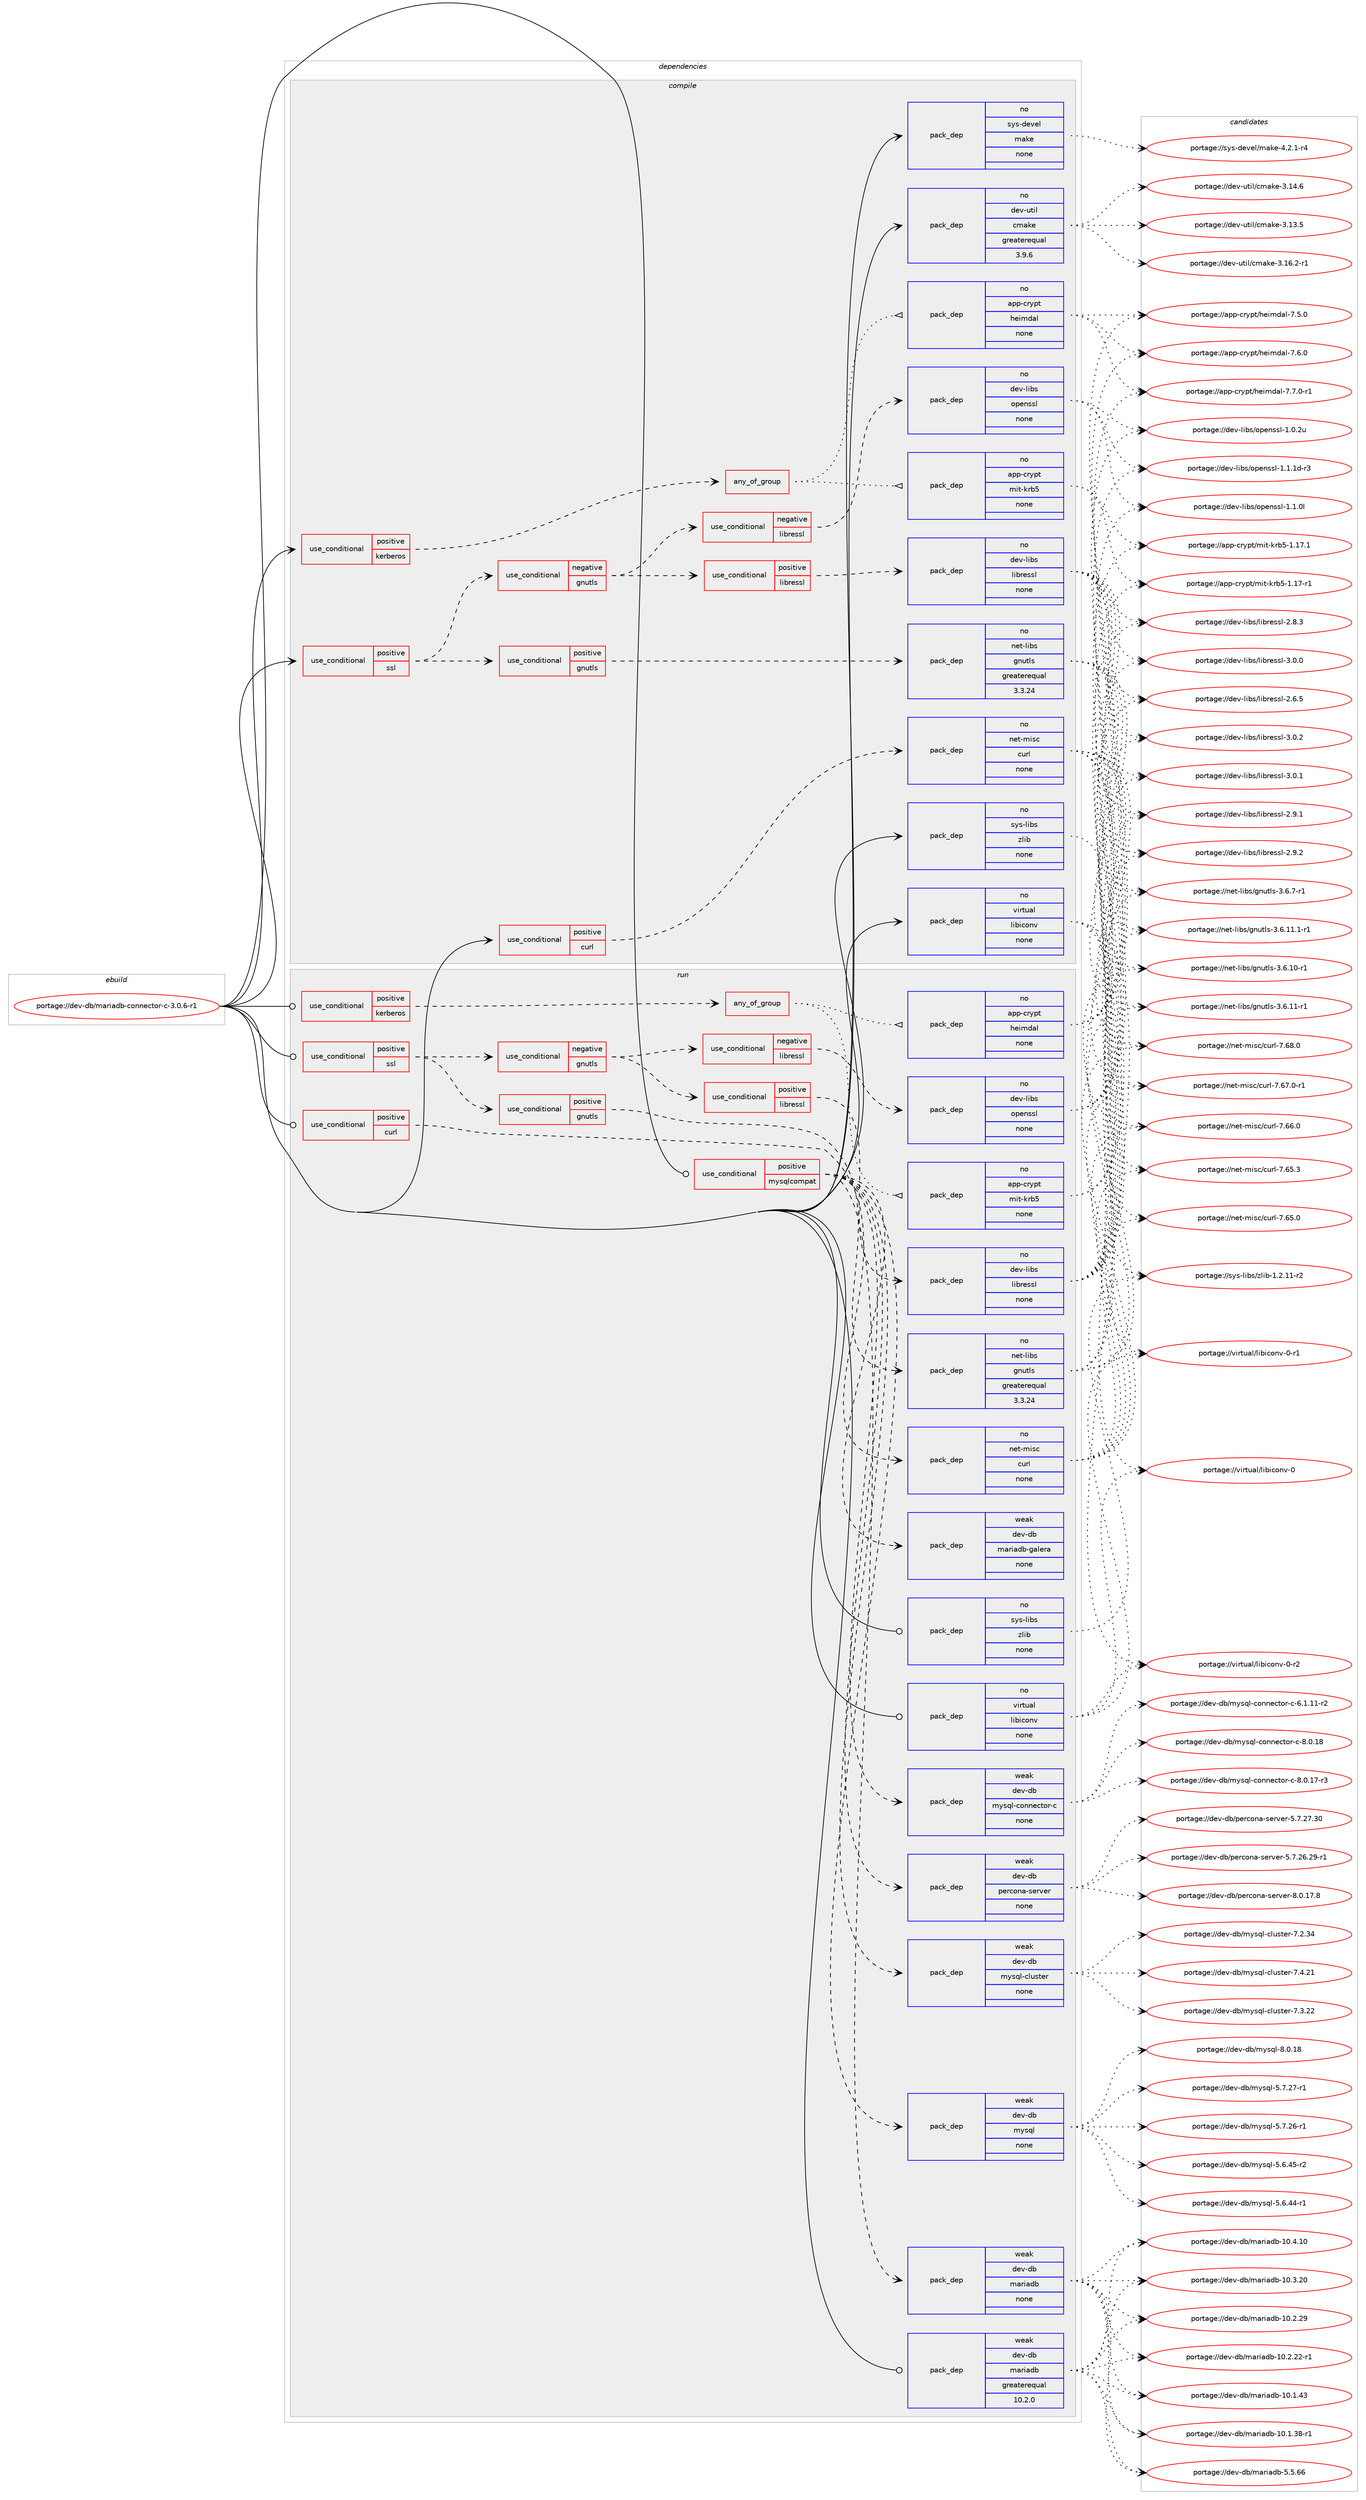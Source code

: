 digraph prolog {

# *************
# Graph options
# *************

newrank=true;
concentrate=true;
compound=true;
graph [rankdir=LR,fontname=Helvetica,fontsize=10,ranksep=1.5];#, ranksep=2.5, nodesep=0.2];
edge  [arrowhead=vee];
node  [fontname=Helvetica,fontsize=10];

# **********
# The ebuild
# **********

subgraph cluster_leftcol {
color=gray;
label=<<i>ebuild</i>>;
id [label="portage://dev-db/mariadb-connector-c-3.0.6-r1", color=red, width=4, href="../dev-db/mariadb-connector-c-3.0.6-r1.svg"];
}

# ****************
# The dependencies
# ****************

subgraph cluster_midcol {
color=gray;
label=<<i>dependencies</i>>;
subgraph cluster_compile {
fillcolor="#eeeeee";
style=filled;
label=<<i>compile</i>>;
subgraph cond138179 {
dependency583307 [label=<<TABLE BORDER="0" CELLBORDER="1" CELLSPACING="0" CELLPADDING="4"><TR><TD ROWSPAN="3" CELLPADDING="10">use_conditional</TD></TR><TR><TD>positive</TD></TR><TR><TD>curl</TD></TR></TABLE>>, shape=none, color=red];
subgraph pack437826 {
dependency583308 [label=<<TABLE BORDER="0" CELLBORDER="1" CELLSPACING="0" CELLPADDING="4" WIDTH="220"><TR><TD ROWSPAN="6" CELLPADDING="30">pack_dep</TD></TR><TR><TD WIDTH="110">no</TD></TR><TR><TD>net-misc</TD></TR><TR><TD>curl</TD></TR><TR><TD>none</TD></TR><TR><TD></TD></TR></TABLE>>, shape=none, color=blue];
}
dependency583307:e -> dependency583308:w [weight=20,style="dashed",arrowhead="vee"];
}
id:e -> dependency583307:w [weight=20,style="solid",arrowhead="vee"];
subgraph cond138180 {
dependency583309 [label=<<TABLE BORDER="0" CELLBORDER="1" CELLSPACING="0" CELLPADDING="4"><TR><TD ROWSPAN="3" CELLPADDING="10">use_conditional</TD></TR><TR><TD>positive</TD></TR><TR><TD>kerberos</TD></TR></TABLE>>, shape=none, color=red];
subgraph any7041 {
dependency583310 [label=<<TABLE BORDER="0" CELLBORDER="1" CELLSPACING="0" CELLPADDING="4"><TR><TD CELLPADDING="10">any_of_group</TD></TR></TABLE>>, shape=none, color=red];subgraph pack437827 {
dependency583311 [label=<<TABLE BORDER="0" CELLBORDER="1" CELLSPACING="0" CELLPADDING="4" WIDTH="220"><TR><TD ROWSPAN="6" CELLPADDING="30">pack_dep</TD></TR><TR><TD WIDTH="110">no</TD></TR><TR><TD>app-crypt</TD></TR><TR><TD>mit-krb5</TD></TR><TR><TD>none</TD></TR><TR><TD></TD></TR></TABLE>>, shape=none, color=blue];
}
dependency583310:e -> dependency583311:w [weight=20,style="dotted",arrowhead="oinv"];
subgraph pack437828 {
dependency583312 [label=<<TABLE BORDER="0" CELLBORDER="1" CELLSPACING="0" CELLPADDING="4" WIDTH="220"><TR><TD ROWSPAN="6" CELLPADDING="30">pack_dep</TD></TR><TR><TD WIDTH="110">no</TD></TR><TR><TD>app-crypt</TD></TR><TR><TD>heimdal</TD></TR><TR><TD>none</TD></TR><TR><TD></TD></TR></TABLE>>, shape=none, color=blue];
}
dependency583310:e -> dependency583312:w [weight=20,style="dotted",arrowhead="oinv"];
}
dependency583309:e -> dependency583310:w [weight=20,style="dashed",arrowhead="vee"];
}
id:e -> dependency583309:w [weight=20,style="solid",arrowhead="vee"];
subgraph cond138181 {
dependency583313 [label=<<TABLE BORDER="0" CELLBORDER="1" CELLSPACING="0" CELLPADDING="4"><TR><TD ROWSPAN="3" CELLPADDING="10">use_conditional</TD></TR><TR><TD>positive</TD></TR><TR><TD>ssl</TD></TR></TABLE>>, shape=none, color=red];
subgraph cond138182 {
dependency583314 [label=<<TABLE BORDER="0" CELLBORDER="1" CELLSPACING="0" CELLPADDING="4"><TR><TD ROWSPAN="3" CELLPADDING="10">use_conditional</TD></TR><TR><TD>positive</TD></TR><TR><TD>gnutls</TD></TR></TABLE>>, shape=none, color=red];
subgraph pack437829 {
dependency583315 [label=<<TABLE BORDER="0" CELLBORDER="1" CELLSPACING="0" CELLPADDING="4" WIDTH="220"><TR><TD ROWSPAN="6" CELLPADDING="30">pack_dep</TD></TR><TR><TD WIDTH="110">no</TD></TR><TR><TD>net-libs</TD></TR><TR><TD>gnutls</TD></TR><TR><TD>greaterequal</TD></TR><TR><TD>3.3.24</TD></TR></TABLE>>, shape=none, color=blue];
}
dependency583314:e -> dependency583315:w [weight=20,style="dashed",arrowhead="vee"];
}
dependency583313:e -> dependency583314:w [weight=20,style="dashed",arrowhead="vee"];
subgraph cond138183 {
dependency583316 [label=<<TABLE BORDER="0" CELLBORDER="1" CELLSPACING="0" CELLPADDING="4"><TR><TD ROWSPAN="3" CELLPADDING="10">use_conditional</TD></TR><TR><TD>negative</TD></TR><TR><TD>gnutls</TD></TR></TABLE>>, shape=none, color=red];
subgraph cond138184 {
dependency583317 [label=<<TABLE BORDER="0" CELLBORDER="1" CELLSPACING="0" CELLPADDING="4"><TR><TD ROWSPAN="3" CELLPADDING="10">use_conditional</TD></TR><TR><TD>positive</TD></TR><TR><TD>libressl</TD></TR></TABLE>>, shape=none, color=red];
subgraph pack437830 {
dependency583318 [label=<<TABLE BORDER="0" CELLBORDER="1" CELLSPACING="0" CELLPADDING="4" WIDTH="220"><TR><TD ROWSPAN="6" CELLPADDING="30">pack_dep</TD></TR><TR><TD WIDTH="110">no</TD></TR><TR><TD>dev-libs</TD></TR><TR><TD>libressl</TD></TR><TR><TD>none</TD></TR><TR><TD></TD></TR></TABLE>>, shape=none, color=blue];
}
dependency583317:e -> dependency583318:w [weight=20,style="dashed",arrowhead="vee"];
}
dependency583316:e -> dependency583317:w [weight=20,style="dashed",arrowhead="vee"];
subgraph cond138185 {
dependency583319 [label=<<TABLE BORDER="0" CELLBORDER="1" CELLSPACING="0" CELLPADDING="4"><TR><TD ROWSPAN="3" CELLPADDING="10">use_conditional</TD></TR><TR><TD>negative</TD></TR><TR><TD>libressl</TD></TR></TABLE>>, shape=none, color=red];
subgraph pack437831 {
dependency583320 [label=<<TABLE BORDER="0" CELLBORDER="1" CELLSPACING="0" CELLPADDING="4" WIDTH="220"><TR><TD ROWSPAN="6" CELLPADDING="30">pack_dep</TD></TR><TR><TD WIDTH="110">no</TD></TR><TR><TD>dev-libs</TD></TR><TR><TD>openssl</TD></TR><TR><TD>none</TD></TR><TR><TD></TD></TR></TABLE>>, shape=none, color=blue];
}
dependency583319:e -> dependency583320:w [weight=20,style="dashed",arrowhead="vee"];
}
dependency583316:e -> dependency583319:w [weight=20,style="dashed",arrowhead="vee"];
}
dependency583313:e -> dependency583316:w [weight=20,style="dashed",arrowhead="vee"];
}
id:e -> dependency583313:w [weight=20,style="solid",arrowhead="vee"];
subgraph pack437832 {
dependency583321 [label=<<TABLE BORDER="0" CELLBORDER="1" CELLSPACING="0" CELLPADDING="4" WIDTH="220"><TR><TD ROWSPAN="6" CELLPADDING="30">pack_dep</TD></TR><TR><TD WIDTH="110">no</TD></TR><TR><TD>dev-util</TD></TR><TR><TD>cmake</TD></TR><TR><TD>greaterequal</TD></TR><TR><TD>3.9.6</TD></TR></TABLE>>, shape=none, color=blue];
}
id:e -> dependency583321:w [weight=20,style="solid",arrowhead="vee"];
subgraph pack437833 {
dependency583322 [label=<<TABLE BORDER="0" CELLBORDER="1" CELLSPACING="0" CELLPADDING="4" WIDTH="220"><TR><TD ROWSPAN="6" CELLPADDING="30">pack_dep</TD></TR><TR><TD WIDTH="110">no</TD></TR><TR><TD>sys-devel</TD></TR><TR><TD>make</TD></TR><TR><TD>none</TD></TR><TR><TD></TD></TR></TABLE>>, shape=none, color=blue];
}
id:e -> dependency583322:w [weight=20,style="solid",arrowhead="vee"];
subgraph pack437834 {
dependency583323 [label=<<TABLE BORDER="0" CELLBORDER="1" CELLSPACING="0" CELLPADDING="4" WIDTH="220"><TR><TD ROWSPAN="6" CELLPADDING="30">pack_dep</TD></TR><TR><TD WIDTH="110">no</TD></TR><TR><TD>sys-libs</TD></TR><TR><TD>zlib</TD></TR><TR><TD>none</TD></TR><TR><TD></TD></TR></TABLE>>, shape=none, color=blue];
}
id:e -> dependency583323:w [weight=20,style="solid",arrowhead="vee"];
subgraph pack437835 {
dependency583324 [label=<<TABLE BORDER="0" CELLBORDER="1" CELLSPACING="0" CELLPADDING="4" WIDTH="220"><TR><TD ROWSPAN="6" CELLPADDING="30">pack_dep</TD></TR><TR><TD WIDTH="110">no</TD></TR><TR><TD>virtual</TD></TR><TR><TD>libiconv</TD></TR><TR><TD>none</TD></TR><TR><TD></TD></TR></TABLE>>, shape=none, color=blue];
}
id:e -> dependency583324:w [weight=20,style="solid",arrowhead="vee"];
}
subgraph cluster_compileandrun {
fillcolor="#eeeeee";
style=filled;
label=<<i>compile and run</i>>;
}
subgraph cluster_run {
fillcolor="#eeeeee";
style=filled;
label=<<i>run</i>>;
subgraph cond138186 {
dependency583325 [label=<<TABLE BORDER="0" CELLBORDER="1" CELLSPACING="0" CELLPADDING="4"><TR><TD ROWSPAN="3" CELLPADDING="10">use_conditional</TD></TR><TR><TD>positive</TD></TR><TR><TD>curl</TD></TR></TABLE>>, shape=none, color=red];
subgraph pack437836 {
dependency583326 [label=<<TABLE BORDER="0" CELLBORDER="1" CELLSPACING="0" CELLPADDING="4" WIDTH="220"><TR><TD ROWSPAN="6" CELLPADDING="30">pack_dep</TD></TR><TR><TD WIDTH="110">no</TD></TR><TR><TD>net-misc</TD></TR><TR><TD>curl</TD></TR><TR><TD>none</TD></TR><TR><TD></TD></TR></TABLE>>, shape=none, color=blue];
}
dependency583325:e -> dependency583326:w [weight=20,style="dashed",arrowhead="vee"];
}
id:e -> dependency583325:w [weight=20,style="solid",arrowhead="odot"];
subgraph cond138187 {
dependency583327 [label=<<TABLE BORDER="0" CELLBORDER="1" CELLSPACING="0" CELLPADDING="4"><TR><TD ROWSPAN="3" CELLPADDING="10">use_conditional</TD></TR><TR><TD>positive</TD></TR><TR><TD>kerberos</TD></TR></TABLE>>, shape=none, color=red];
subgraph any7042 {
dependency583328 [label=<<TABLE BORDER="0" CELLBORDER="1" CELLSPACING="0" CELLPADDING="4"><TR><TD CELLPADDING="10">any_of_group</TD></TR></TABLE>>, shape=none, color=red];subgraph pack437837 {
dependency583329 [label=<<TABLE BORDER="0" CELLBORDER="1" CELLSPACING="0" CELLPADDING="4" WIDTH="220"><TR><TD ROWSPAN="6" CELLPADDING="30">pack_dep</TD></TR><TR><TD WIDTH="110">no</TD></TR><TR><TD>app-crypt</TD></TR><TR><TD>mit-krb5</TD></TR><TR><TD>none</TD></TR><TR><TD></TD></TR></TABLE>>, shape=none, color=blue];
}
dependency583328:e -> dependency583329:w [weight=20,style="dotted",arrowhead="oinv"];
subgraph pack437838 {
dependency583330 [label=<<TABLE BORDER="0" CELLBORDER="1" CELLSPACING="0" CELLPADDING="4" WIDTH="220"><TR><TD ROWSPAN="6" CELLPADDING="30">pack_dep</TD></TR><TR><TD WIDTH="110">no</TD></TR><TR><TD>app-crypt</TD></TR><TR><TD>heimdal</TD></TR><TR><TD>none</TD></TR><TR><TD></TD></TR></TABLE>>, shape=none, color=blue];
}
dependency583328:e -> dependency583330:w [weight=20,style="dotted",arrowhead="oinv"];
}
dependency583327:e -> dependency583328:w [weight=20,style="dashed",arrowhead="vee"];
}
id:e -> dependency583327:w [weight=20,style="solid",arrowhead="odot"];
subgraph cond138188 {
dependency583331 [label=<<TABLE BORDER="0" CELLBORDER="1" CELLSPACING="0" CELLPADDING="4"><TR><TD ROWSPAN="3" CELLPADDING="10">use_conditional</TD></TR><TR><TD>positive</TD></TR><TR><TD>mysqlcompat</TD></TR></TABLE>>, shape=none, color=red];
subgraph pack437839 {
dependency583332 [label=<<TABLE BORDER="0" CELLBORDER="1" CELLSPACING="0" CELLPADDING="4" WIDTH="220"><TR><TD ROWSPAN="6" CELLPADDING="30">pack_dep</TD></TR><TR><TD WIDTH="110">weak</TD></TR><TR><TD>dev-db</TD></TR><TR><TD>mysql</TD></TR><TR><TD>none</TD></TR><TR><TD></TD></TR></TABLE>>, shape=none, color=blue];
}
dependency583331:e -> dependency583332:w [weight=20,style="dashed",arrowhead="vee"];
subgraph pack437840 {
dependency583333 [label=<<TABLE BORDER="0" CELLBORDER="1" CELLSPACING="0" CELLPADDING="4" WIDTH="220"><TR><TD ROWSPAN="6" CELLPADDING="30">pack_dep</TD></TR><TR><TD WIDTH="110">weak</TD></TR><TR><TD>dev-db</TD></TR><TR><TD>mysql-cluster</TD></TR><TR><TD>none</TD></TR><TR><TD></TD></TR></TABLE>>, shape=none, color=blue];
}
dependency583331:e -> dependency583333:w [weight=20,style="dashed",arrowhead="vee"];
subgraph pack437841 {
dependency583334 [label=<<TABLE BORDER="0" CELLBORDER="1" CELLSPACING="0" CELLPADDING="4" WIDTH="220"><TR><TD ROWSPAN="6" CELLPADDING="30">pack_dep</TD></TR><TR><TD WIDTH="110">weak</TD></TR><TR><TD>dev-db</TD></TR><TR><TD>mariadb</TD></TR><TR><TD>none</TD></TR><TR><TD></TD></TR></TABLE>>, shape=none, color=blue];
}
dependency583331:e -> dependency583334:w [weight=20,style="dashed",arrowhead="vee"];
subgraph pack437842 {
dependency583335 [label=<<TABLE BORDER="0" CELLBORDER="1" CELLSPACING="0" CELLPADDING="4" WIDTH="220"><TR><TD ROWSPAN="6" CELLPADDING="30">pack_dep</TD></TR><TR><TD WIDTH="110">weak</TD></TR><TR><TD>dev-db</TD></TR><TR><TD>mariadb-galera</TD></TR><TR><TD>none</TD></TR><TR><TD></TD></TR></TABLE>>, shape=none, color=blue];
}
dependency583331:e -> dependency583335:w [weight=20,style="dashed",arrowhead="vee"];
subgraph pack437843 {
dependency583336 [label=<<TABLE BORDER="0" CELLBORDER="1" CELLSPACING="0" CELLPADDING="4" WIDTH="220"><TR><TD ROWSPAN="6" CELLPADDING="30">pack_dep</TD></TR><TR><TD WIDTH="110">weak</TD></TR><TR><TD>dev-db</TD></TR><TR><TD>percona-server</TD></TR><TR><TD>none</TD></TR><TR><TD></TD></TR></TABLE>>, shape=none, color=blue];
}
dependency583331:e -> dependency583336:w [weight=20,style="dashed",arrowhead="vee"];
subgraph pack437844 {
dependency583337 [label=<<TABLE BORDER="0" CELLBORDER="1" CELLSPACING="0" CELLPADDING="4" WIDTH="220"><TR><TD ROWSPAN="6" CELLPADDING="30">pack_dep</TD></TR><TR><TD WIDTH="110">weak</TD></TR><TR><TD>dev-db</TD></TR><TR><TD>mysql-connector-c</TD></TR><TR><TD>none</TD></TR><TR><TD></TD></TR></TABLE>>, shape=none, color=blue];
}
dependency583331:e -> dependency583337:w [weight=20,style="dashed",arrowhead="vee"];
}
id:e -> dependency583331:w [weight=20,style="solid",arrowhead="odot"];
subgraph cond138189 {
dependency583338 [label=<<TABLE BORDER="0" CELLBORDER="1" CELLSPACING="0" CELLPADDING="4"><TR><TD ROWSPAN="3" CELLPADDING="10">use_conditional</TD></TR><TR><TD>positive</TD></TR><TR><TD>ssl</TD></TR></TABLE>>, shape=none, color=red];
subgraph cond138190 {
dependency583339 [label=<<TABLE BORDER="0" CELLBORDER="1" CELLSPACING="0" CELLPADDING="4"><TR><TD ROWSPAN="3" CELLPADDING="10">use_conditional</TD></TR><TR><TD>positive</TD></TR><TR><TD>gnutls</TD></TR></TABLE>>, shape=none, color=red];
subgraph pack437845 {
dependency583340 [label=<<TABLE BORDER="0" CELLBORDER="1" CELLSPACING="0" CELLPADDING="4" WIDTH="220"><TR><TD ROWSPAN="6" CELLPADDING="30">pack_dep</TD></TR><TR><TD WIDTH="110">no</TD></TR><TR><TD>net-libs</TD></TR><TR><TD>gnutls</TD></TR><TR><TD>greaterequal</TD></TR><TR><TD>3.3.24</TD></TR></TABLE>>, shape=none, color=blue];
}
dependency583339:e -> dependency583340:w [weight=20,style="dashed",arrowhead="vee"];
}
dependency583338:e -> dependency583339:w [weight=20,style="dashed",arrowhead="vee"];
subgraph cond138191 {
dependency583341 [label=<<TABLE BORDER="0" CELLBORDER="1" CELLSPACING="0" CELLPADDING="4"><TR><TD ROWSPAN="3" CELLPADDING="10">use_conditional</TD></TR><TR><TD>negative</TD></TR><TR><TD>gnutls</TD></TR></TABLE>>, shape=none, color=red];
subgraph cond138192 {
dependency583342 [label=<<TABLE BORDER="0" CELLBORDER="1" CELLSPACING="0" CELLPADDING="4"><TR><TD ROWSPAN="3" CELLPADDING="10">use_conditional</TD></TR><TR><TD>positive</TD></TR><TR><TD>libressl</TD></TR></TABLE>>, shape=none, color=red];
subgraph pack437846 {
dependency583343 [label=<<TABLE BORDER="0" CELLBORDER="1" CELLSPACING="0" CELLPADDING="4" WIDTH="220"><TR><TD ROWSPAN="6" CELLPADDING="30">pack_dep</TD></TR><TR><TD WIDTH="110">no</TD></TR><TR><TD>dev-libs</TD></TR><TR><TD>libressl</TD></TR><TR><TD>none</TD></TR><TR><TD></TD></TR></TABLE>>, shape=none, color=blue];
}
dependency583342:e -> dependency583343:w [weight=20,style="dashed",arrowhead="vee"];
}
dependency583341:e -> dependency583342:w [weight=20,style="dashed",arrowhead="vee"];
subgraph cond138193 {
dependency583344 [label=<<TABLE BORDER="0" CELLBORDER="1" CELLSPACING="0" CELLPADDING="4"><TR><TD ROWSPAN="3" CELLPADDING="10">use_conditional</TD></TR><TR><TD>negative</TD></TR><TR><TD>libressl</TD></TR></TABLE>>, shape=none, color=red];
subgraph pack437847 {
dependency583345 [label=<<TABLE BORDER="0" CELLBORDER="1" CELLSPACING="0" CELLPADDING="4" WIDTH="220"><TR><TD ROWSPAN="6" CELLPADDING="30">pack_dep</TD></TR><TR><TD WIDTH="110">no</TD></TR><TR><TD>dev-libs</TD></TR><TR><TD>openssl</TD></TR><TR><TD>none</TD></TR><TR><TD></TD></TR></TABLE>>, shape=none, color=blue];
}
dependency583344:e -> dependency583345:w [weight=20,style="dashed",arrowhead="vee"];
}
dependency583341:e -> dependency583344:w [weight=20,style="dashed",arrowhead="vee"];
}
dependency583338:e -> dependency583341:w [weight=20,style="dashed",arrowhead="vee"];
}
id:e -> dependency583338:w [weight=20,style="solid",arrowhead="odot"];
subgraph pack437848 {
dependency583346 [label=<<TABLE BORDER="0" CELLBORDER="1" CELLSPACING="0" CELLPADDING="4" WIDTH="220"><TR><TD ROWSPAN="6" CELLPADDING="30">pack_dep</TD></TR><TR><TD WIDTH="110">no</TD></TR><TR><TD>sys-libs</TD></TR><TR><TD>zlib</TD></TR><TR><TD>none</TD></TR><TR><TD></TD></TR></TABLE>>, shape=none, color=blue];
}
id:e -> dependency583346:w [weight=20,style="solid",arrowhead="odot"];
subgraph pack437849 {
dependency583347 [label=<<TABLE BORDER="0" CELLBORDER="1" CELLSPACING="0" CELLPADDING="4" WIDTH="220"><TR><TD ROWSPAN="6" CELLPADDING="30">pack_dep</TD></TR><TR><TD WIDTH="110">no</TD></TR><TR><TD>virtual</TD></TR><TR><TD>libiconv</TD></TR><TR><TD>none</TD></TR><TR><TD></TD></TR></TABLE>>, shape=none, color=blue];
}
id:e -> dependency583347:w [weight=20,style="solid",arrowhead="odot"];
subgraph pack437850 {
dependency583348 [label=<<TABLE BORDER="0" CELLBORDER="1" CELLSPACING="0" CELLPADDING="4" WIDTH="220"><TR><TD ROWSPAN="6" CELLPADDING="30">pack_dep</TD></TR><TR><TD WIDTH="110">weak</TD></TR><TR><TD>dev-db</TD></TR><TR><TD>mariadb</TD></TR><TR><TD>greaterequal</TD></TR><TR><TD>10.2.0</TD></TR></TABLE>>, shape=none, color=blue];
}
id:e -> dependency583348:w [weight=20,style="solid",arrowhead="odot"];
}
}

# **************
# The candidates
# **************

subgraph cluster_choices {
rank=same;
color=gray;
label=<<i>candidates</i>>;

subgraph choice437826 {
color=black;
nodesep=1;
choice1101011164510910511599479911711410845554654564648 [label="portage://net-misc/curl-7.68.0", color=red, width=4,href="../net-misc/curl-7.68.0.svg"];
choice11010111645109105115994799117114108455546545546484511449 [label="portage://net-misc/curl-7.67.0-r1", color=red, width=4,href="../net-misc/curl-7.67.0-r1.svg"];
choice1101011164510910511599479911711410845554654544648 [label="portage://net-misc/curl-7.66.0", color=red, width=4,href="../net-misc/curl-7.66.0.svg"];
choice1101011164510910511599479911711410845554654534651 [label="portage://net-misc/curl-7.65.3", color=red, width=4,href="../net-misc/curl-7.65.3.svg"];
choice1101011164510910511599479911711410845554654534648 [label="portage://net-misc/curl-7.65.0", color=red, width=4,href="../net-misc/curl-7.65.0.svg"];
dependency583308:e -> choice1101011164510910511599479911711410845554654564648:w [style=dotted,weight="100"];
dependency583308:e -> choice11010111645109105115994799117114108455546545546484511449:w [style=dotted,weight="100"];
dependency583308:e -> choice1101011164510910511599479911711410845554654544648:w [style=dotted,weight="100"];
dependency583308:e -> choice1101011164510910511599479911711410845554654534651:w [style=dotted,weight="100"];
dependency583308:e -> choice1101011164510910511599479911711410845554654534648:w [style=dotted,weight="100"];
}
subgraph choice437827 {
color=black;
nodesep=1;
choice9711211245991141211121164710910511645107114985345494649554649 [label="portage://app-crypt/mit-krb5-1.17.1", color=red, width=4,href="../app-crypt/mit-krb5-1.17.1.svg"];
choice9711211245991141211121164710910511645107114985345494649554511449 [label="portage://app-crypt/mit-krb5-1.17-r1", color=red, width=4,href="../app-crypt/mit-krb5-1.17-r1.svg"];
dependency583311:e -> choice9711211245991141211121164710910511645107114985345494649554649:w [style=dotted,weight="100"];
dependency583311:e -> choice9711211245991141211121164710910511645107114985345494649554511449:w [style=dotted,weight="100"];
}
subgraph choice437828 {
color=black;
nodesep=1;
choice97112112459911412111211647104101105109100971084555465546484511449 [label="portage://app-crypt/heimdal-7.7.0-r1", color=red, width=4,href="../app-crypt/heimdal-7.7.0-r1.svg"];
choice9711211245991141211121164710410110510910097108455546544648 [label="portage://app-crypt/heimdal-7.6.0", color=red, width=4,href="../app-crypt/heimdal-7.6.0.svg"];
choice9711211245991141211121164710410110510910097108455546534648 [label="portage://app-crypt/heimdal-7.5.0", color=red, width=4,href="../app-crypt/heimdal-7.5.0.svg"];
dependency583312:e -> choice97112112459911412111211647104101105109100971084555465546484511449:w [style=dotted,weight="100"];
dependency583312:e -> choice9711211245991141211121164710410110510910097108455546544648:w [style=dotted,weight="100"];
dependency583312:e -> choice9711211245991141211121164710410110510910097108455546534648:w [style=dotted,weight="100"];
}
subgraph choice437829 {
color=black;
nodesep=1;
choice1101011164510810598115471031101171161081154551465446554511449 [label="portage://net-libs/gnutls-3.6.7-r1", color=red, width=4,href="../net-libs/gnutls-3.6.7-r1.svg"];
choice1101011164510810598115471031101171161081154551465446494946494511449 [label="portage://net-libs/gnutls-3.6.11.1-r1", color=red, width=4,href="../net-libs/gnutls-3.6.11.1-r1.svg"];
choice110101116451081059811547103110117116108115455146544649494511449 [label="portage://net-libs/gnutls-3.6.11-r1", color=red, width=4,href="../net-libs/gnutls-3.6.11-r1.svg"];
choice110101116451081059811547103110117116108115455146544649484511449 [label="portage://net-libs/gnutls-3.6.10-r1", color=red, width=4,href="../net-libs/gnutls-3.6.10-r1.svg"];
dependency583315:e -> choice1101011164510810598115471031101171161081154551465446554511449:w [style=dotted,weight="100"];
dependency583315:e -> choice1101011164510810598115471031101171161081154551465446494946494511449:w [style=dotted,weight="100"];
dependency583315:e -> choice110101116451081059811547103110117116108115455146544649494511449:w [style=dotted,weight="100"];
dependency583315:e -> choice110101116451081059811547103110117116108115455146544649484511449:w [style=dotted,weight="100"];
}
subgraph choice437830 {
color=black;
nodesep=1;
choice10010111845108105981154710810598114101115115108455146484650 [label="portage://dev-libs/libressl-3.0.2", color=red, width=4,href="../dev-libs/libressl-3.0.2.svg"];
choice10010111845108105981154710810598114101115115108455146484649 [label="portage://dev-libs/libressl-3.0.1", color=red, width=4,href="../dev-libs/libressl-3.0.1.svg"];
choice10010111845108105981154710810598114101115115108455146484648 [label="portage://dev-libs/libressl-3.0.0", color=red, width=4,href="../dev-libs/libressl-3.0.0.svg"];
choice10010111845108105981154710810598114101115115108455046574650 [label="portage://dev-libs/libressl-2.9.2", color=red, width=4,href="../dev-libs/libressl-2.9.2.svg"];
choice10010111845108105981154710810598114101115115108455046574649 [label="portage://dev-libs/libressl-2.9.1", color=red, width=4,href="../dev-libs/libressl-2.9.1.svg"];
choice10010111845108105981154710810598114101115115108455046564651 [label="portage://dev-libs/libressl-2.8.3", color=red, width=4,href="../dev-libs/libressl-2.8.3.svg"];
choice10010111845108105981154710810598114101115115108455046544653 [label="portage://dev-libs/libressl-2.6.5", color=red, width=4,href="../dev-libs/libressl-2.6.5.svg"];
dependency583318:e -> choice10010111845108105981154710810598114101115115108455146484650:w [style=dotted,weight="100"];
dependency583318:e -> choice10010111845108105981154710810598114101115115108455146484649:w [style=dotted,weight="100"];
dependency583318:e -> choice10010111845108105981154710810598114101115115108455146484648:w [style=dotted,weight="100"];
dependency583318:e -> choice10010111845108105981154710810598114101115115108455046574650:w [style=dotted,weight="100"];
dependency583318:e -> choice10010111845108105981154710810598114101115115108455046574649:w [style=dotted,weight="100"];
dependency583318:e -> choice10010111845108105981154710810598114101115115108455046564651:w [style=dotted,weight="100"];
dependency583318:e -> choice10010111845108105981154710810598114101115115108455046544653:w [style=dotted,weight="100"];
}
subgraph choice437831 {
color=black;
nodesep=1;
choice1001011184510810598115471111121011101151151084549464946491004511451 [label="portage://dev-libs/openssl-1.1.1d-r3", color=red, width=4,href="../dev-libs/openssl-1.1.1d-r3.svg"];
choice100101118451081059811547111112101110115115108454946494648108 [label="portage://dev-libs/openssl-1.1.0l", color=red, width=4,href="../dev-libs/openssl-1.1.0l.svg"];
choice100101118451081059811547111112101110115115108454946484650117 [label="portage://dev-libs/openssl-1.0.2u", color=red, width=4,href="../dev-libs/openssl-1.0.2u.svg"];
dependency583320:e -> choice1001011184510810598115471111121011101151151084549464946491004511451:w [style=dotted,weight="100"];
dependency583320:e -> choice100101118451081059811547111112101110115115108454946494648108:w [style=dotted,weight="100"];
dependency583320:e -> choice100101118451081059811547111112101110115115108454946484650117:w [style=dotted,weight="100"];
}
subgraph choice437832 {
color=black;
nodesep=1;
choice10010111845117116105108479910997107101455146495446504511449 [label="portage://dev-util/cmake-3.16.2-r1", color=red, width=4,href="../dev-util/cmake-3.16.2-r1.svg"];
choice1001011184511711610510847991099710710145514649524654 [label="portage://dev-util/cmake-3.14.6", color=red, width=4,href="../dev-util/cmake-3.14.6.svg"];
choice1001011184511711610510847991099710710145514649514653 [label="portage://dev-util/cmake-3.13.5", color=red, width=4,href="../dev-util/cmake-3.13.5.svg"];
dependency583321:e -> choice10010111845117116105108479910997107101455146495446504511449:w [style=dotted,weight="100"];
dependency583321:e -> choice1001011184511711610510847991099710710145514649524654:w [style=dotted,weight="100"];
dependency583321:e -> choice1001011184511711610510847991099710710145514649514653:w [style=dotted,weight="100"];
}
subgraph choice437833 {
color=black;
nodesep=1;
choice1151211154510010111810110847109971071014552465046494511452 [label="portage://sys-devel/make-4.2.1-r4", color=red, width=4,href="../sys-devel/make-4.2.1-r4.svg"];
dependency583322:e -> choice1151211154510010111810110847109971071014552465046494511452:w [style=dotted,weight="100"];
}
subgraph choice437834 {
color=black;
nodesep=1;
choice11512111545108105981154712210810598454946504649494511450 [label="portage://sys-libs/zlib-1.2.11-r2", color=red, width=4,href="../sys-libs/zlib-1.2.11-r2.svg"];
dependency583323:e -> choice11512111545108105981154712210810598454946504649494511450:w [style=dotted,weight="100"];
}
subgraph choice437835 {
color=black;
nodesep=1;
choice1181051141161179710847108105981059911111011845484511450 [label="portage://virtual/libiconv-0-r2", color=red, width=4,href="../virtual/libiconv-0-r2.svg"];
choice1181051141161179710847108105981059911111011845484511449 [label="portage://virtual/libiconv-0-r1", color=red, width=4,href="../virtual/libiconv-0-r1.svg"];
choice118105114116117971084710810598105991111101184548 [label="portage://virtual/libiconv-0", color=red, width=4,href="../virtual/libiconv-0.svg"];
dependency583324:e -> choice1181051141161179710847108105981059911111011845484511450:w [style=dotted,weight="100"];
dependency583324:e -> choice1181051141161179710847108105981059911111011845484511449:w [style=dotted,weight="100"];
dependency583324:e -> choice118105114116117971084710810598105991111101184548:w [style=dotted,weight="100"];
}
subgraph choice437836 {
color=black;
nodesep=1;
choice1101011164510910511599479911711410845554654564648 [label="portage://net-misc/curl-7.68.0", color=red, width=4,href="../net-misc/curl-7.68.0.svg"];
choice11010111645109105115994799117114108455546545546484511449 [label="portage://net-misc/curl-7.67.0-r1", color=red, width=4,href="../net-misc/curl-7.67.0-r1.svg"];
choice1101011164510910511599479911711410845554654544648 [label="portage://net-misc/curl-7.66.0", color=red, width=4,href="../net-misc/curl-7.66.0.svg"];
choice1101011164510910511599479911711410845554654534651 [label="portage://net-misc/curl-7.65.3", color=red, width=4,href="../net-misc/curl-7.65.3.svg"];
choice1101011164510910511599479911711410845554654534648 [label="portage://net-misc/curl-7.65.0", color=red, width=4,href="../net-misc/curl-7.65.0.svg"];
dependency583326:e -> choice1101011164510910511599479911711410845554654564648:w [style=dotted,weight="100"];
dependency583326:e -> choice11010111645109105115994799117114108455546545546484511449:w [style=dotted,weight="100"];
dependency583326:e -> choice1101011164510910511599479911711410845554654544648:w [style=dotted,weight="100"];
dependency583326:e -> choice1101011164510910511599479911711410845554654534651:w [style=dotted,weight="100"];
dependency583326:e -> choice1101011164510910511599479911711410845554654534648:w [style=dotted,weight="100"];
}
subgraph choice437837 {
color=black;
nodesep=1;
choice9711211245991141211121164710910511645107114985345494649554649 [label="portage://app-crypt/mit-krb5-1.17.1", color=red, width=4,href="../app-crypt/mit-krb5-1.17.1.svg"];
choice9711211245991141211121164710910511645107114985345494649554511449 [label="portage://app-crypt/mit-krb5-1.17-r1", color=red, width=4,href="../app-crypt/mit-krb5-1.17-r1.svg"];
dependency583329:e -> choice9711211245991141211121164710910511645107114985345494649554649:w [style=dotted,weight="100"];
dependency583329:e -> choice9711211245991141211121164710910511645107114985345494649554511449:w [style=dotted,weight="100"];
}
subgraph choice437838 {
color=black;
nodesep=1;
choice97112112459911412111211647104101105109100971084555465546484511449 [label="portage://app-crypt/heimdal-7.7.0-r1", color=red, width=4,href="../app-crypt/heimdal-7.7.0-r1.svg"];
choice9711211245991141211121164710410110510910097108455546544648 [label="portage://app-crypt/heimdal-7.6.0", color=red, width=4,href="../app-crypt/heimdal-7.6.0.svg"];
choice9711211245991141211121164710410110510910097108455546534648 [label="portage://app-crypt/heimdal-7.5.0", color=red, width=4,href="../app-crypt/heimdal-7.5.0.svg"];
dependency583330:e -> choice97112112459911412111211647104101105109100971084555465546484511449:w [style=dotted,weight="100"];
dependency583330:e -> choice9711211245991141211121164710410110510910097108455546544648:w [style=dotted,weight="100"];
dependency583330:e -> choice9711211245991141211121164710410110510910097108455546534648:w [style=dotted,weight="100"];
}
subgraph choice437839 {
color=black;
nodesep=1;
choice10010111845100984710912111511310845564648464956 [label="portage://dev-db/mysql-8.0.18", color=red, width=4,href="../dev-db/mysql-8.0.18.svg"];
choice100101118451009847109121115113108455346554650554511449 [label="portage://dev-db/mysql-5.7.27-r1", color=red, width=4,href="../dev-db/mysql-5.7.27-r1.svg"];
choice100101118451009847109121115113108455346554650544511449 [label="portage://dev-db/mysql-5.7.26-r1", color=red, width=4,href="../dev-db/mysql-5.7.26-r1.svg"];
choice100101118451009847109121115113108455346544652534511450 [label="portage://dev-db/mysql-5.6.45-r2", color=red, width=4,href="../dev-db/mysql-5.6.45-r2.svg"];
choice100101118451009847109121115113108455346544652524511449 [label="portage://dev-db/mysql-5.6.44-r1", color=red, width=4,href="../dev-db/mysql-5.6.44-r1.svg"];
dependency583332:e -> choice10010111845100984710912111511310845564648464956:w [style=dotted,weight="100"];
dependency583332:e -> choice100101118451009847109121115113108455346554650554511449:w [style=dotted,weight="100"];
dependency583332:e -> choice100101118451009847109121115113108455346554650544511449:w [style=dotted,weight="100"];
dependency583332:e -> choice100101118451009847109121115113108455346544652534511450:w [style=dotted,weight="100"];
dependency583332:e -> choice100101118451009847109121115113108455346544652524511449:w [style=dotted,weight="100"];
}
subgraph choice437840 {
color=black;
nodesep=1;
choice100101118451009847109121115113108459910811711511610111445554652465049 [label="portage://dev-db/mysql-cluster-7.4.21", color=red, width=4,href="../dev-db/mysql-cluster-7.4.21.svg"];
choice100101118451009847109121115113108459910811711511610111445554651465050 [label="portage://dev-db/mysql-cluster-7.3.22", color=red, width=4,href="../dev-db/mysql-cluster-7.3.22.svg"];
choice100101118451009847109121115113108459910811711511610111445554650465152 [label="portage://dev-db/mysql-cluster-7.2.34", color=red, width=4,href="../dev-db/mysql-cluster-7.2.34.svg"];
dependency583333:e -> choice100101118451009847109121115113108459910811711511610111445554652465049:w [style=dotted,weight="100"];
dependency583333:e -> choice100101118451009847109121115113108459910811711511610111445554651465050:w [style=dotted,weight="100"];
dependency583333:e -> choice100101118451009847109121115113108459910811711511610111445554650465152:w [style=dotted,weight="100"];
}
subgraph choice437841 {
color=black;
nodesep=1;
choice10010111845100984710997114105971009845534653465454 [label="portage://dev-db/mariadb-5.5.66", color=red, width=4,href="../dev-db/mariadb-5.5.66.svg"];
choice1001011184510098471099711410597100984549484652464948 [label="portage://dev-db/mariadb-10.4.10", color=red, width=4,href="../dev-db/mariadb-10.4.10.svg"];
choice1001011184510098471099711410597100984549484651465048 [label="portage://dev-db/mariadb-10.3.20", color=red, width=4,href="../dev-db/mariadb-10.3.20.svg"];
choice1001011184510098471099711410597100984549484650465057 [label="portage://dev-db/mariadb-10.2.29", color=red, width=4,href="../dev-db/mariadb-10.2.29.svg"];
choice10010111845100984710997114105971009845494846504650504511449 [label="portage://dev-db/mariadb-10.2.22-r1", color=red, width=4,href="../dev-db/mariadb-10.2.22-r1.svg"];
choice1001011184510098471099711410597100984549484649465251 [label="portage://dev-db/mariadb-10.1.43", color=red, width=4,href="../dev-db/mariadb-10.1.43.svg"];
choice10010111845100984710997114105971009845494846494651564511449 [label="portage://dev-db/mariadb-10.1.38-r1", color=red, width=4,href="../dev-db/mariadb-10.1.38-r1.svg"];
dependency583334:e -> choice10010111845100984710997114105971009845534653465454:w [style=dotted,weight="100"];
dependency583334:e -> choice1001011184510098471099711410597100984549484652464948:w [style=dotted,weight="100"];
dependency583334:e -> choice1001011184510098471099711410597100984549484651465048:w [style=dotted,weight="100"];
dependency583334:e -> choice1001011184510098471099711410597100984549484650465057:w [style=dotted,weight="100"];
dependency583334:e -> choice10010111845100984710997114105971009845494846504650504511449:w [style=dotted,weight="100"];
dependency583334:e -> choice1001011184510098471099711410597100984549484649465251:w [style=dotted,weight="100"];
dependency583334:e -> choice10010111845100984710997114105971009845494846494651564511449:w [style=dotted,weight="100"];
}
subgraph choice437842 {
color=black;
nodesep=1;
}
subgraph choice437843 {
color=black;
nodesep=1;
choice100101118451009847112101114991111109745115101114118101114455646484649554656 [label="portage://dev-db/percona-server-8.0.17.8", color=red, width=4,href="../dev-db/percona-server-8.0.17.8.svg"];
choice10010111845100984711210111499111110974511510111411810111445534655465055465148 [label="portage://dev-db/percona-server-5.7.27.30", color=red, width=4,href="../dev-db/percona-server-5.7.27.30.svg"];
choice100101118451009847112101114991111109745115101114118101114455346554650544650574511449 [label="portage://dev-db/percona-server-5.7.26.29-r1", color=red, width=4,href="../dev-db/percona-server-5.7.26.29-r1.svg"];
dependency583336:e -> choice100101118451009847112101114991111109745115101114118101114455646484649554656:w [style=dotted,weight="100"];
dependency583336:e -> choice10010111845100984711210111499111110974511510111411810111445534655465055465148:w [style=dotted,weight="100"];
dependency583336:e -> choice100101118451009847112101114991111109745115101114118101114455346554650544650574511449:w [style=dotted,weight="100"];
}
subgraph choice437844 {
color=black;
nodesep=1;
choice100101118451009847109121115113108459911111011010199116111114459945564648464956 [label="portage://dev-db/mysql-connector-c-8.0.18", color=red, width=4,href="../dev-db/mysql-connector-c-8.0.18.svg"];
choice1001011184510098471091211151131084599111110110101991161111144599455646484649554511451 [label="portage://dev-db/mysql-connector-c-8.0.17-r3", color=red, width=4,href="../dev-db/mysql-connector-c-8.0.17-r3.svg"];
choice1001011184510098471091211151131084599111110110101991161111144599455446494649494511450 [label="portage://dev-db/mysql-connector-c-6.1.11-r2", color=red, width=4,href="../dev-db/mysql-connector-c-6.1.11-r2.svg"];
dependency583337:e -> choice100101118451009847109121115113108459911111011010199116111114459945564648464956:w [style=dotted,weight="100"];
dependency583337:e -> choice1001011184510098471091211151131084599111110110101991161111144599455646484649554511451:w [style=dotted,weight="100"];
dependency583337:e -> choice1001011184510098471091211151131084599111110110101991161111144599455446494649494511450:w [style=dotted,weight="100"];
}
subgraph choice437845 {
color=black;
nodesep=1;
choice1101011164510810598115471031101171161081154551465446554511449 [label="portage://net-libs/gnutls-3.6.7-r1", color=red, width=4,href="../net-libs/gnutls-3.6.7-r1.svg"];
choice1101011164510810598115471031101171161081154551465446494946494511449 [label="portage://net-libs/gnutls-3.6.11.1-r1", color=red, width=4,href="../net-libs/gnutls-3.6.11.1-r1.svg"];
choice110101116451081059811547103110117116108115455146544649494511449 [label="portage://net-libs/gnutls-3.6.11-r1", color=red, width=4,href="../net-libs/gnutls-3.6.11-r1.svg"];
choice110101116451081059811547103110117116108115455146544649484511449 [label="portage://net-libs/gnutls-3.6.10-r1", color=red, width=4,href="../net-libs/gnutls-3.6.10-r1.svg"];
dependency583340:e -> choice1101011164510810598115471031101171161081154551465446554511449:w [style=dotted,weight="100"];
dependency583340:e -> choice1101011164510810598115471031101171161081154551465446494946494511449:w [style=dotted,weight="100"];
dependency583340:e -> choice110101116451081059811547103110117116108115455146544649494511449:w [style=dotted,weight="100"];
dependency583340:e -> choice110101116451081059811547103110117116108115455146544649484511449:w [style=dotted,weight="100"];
}
subgraph choice437846 {
color=black;
nodesep=1;
choice10010111845108105981154710810598114101115115108455146484650 [label="portage://dev-libs/libressl-3.0.2", color=red, width=4,href="../dev-libs/libressl-3.0.2.svg"];
choice10010111845108105981154710810598114101115115108455146484649 [label="portage://dev-libs/libressl-3.0.1", color=red, width=4,href="../dev-libs/libressl-3.0.1.svg"];
choice10010111845108105981154710810598114101115115108455146484648 [label="portage://dev-libs/libressl-3.0.0", color=red, width=4,href="../dev-libs/libressl-3.0.0.svg"];
choice10010111845108105981154710810598114101115115108455046574650 [label="portage://dev-libs/libressl-2.9.2", color=red, width=4,href="../dev-libs/libressl-2.9.2.svg"];
choice10010111845108105981154710810598114101115115108455046574649 [label="portage://dev-libs/libressl-2.9.1", color=red, width=4,href="../dev-libs/libressl-2.9.1.svg"];
choice10010111845108105981154710810598114101115115108455046564651 [label="portage://dev-libs/libressl-2.8.3", color=red, width=4,href="../dev-libs/libressl-2.8.3.svg"];
choice10010111845108105981154710810598114101115115108455046544653 [label="portage://dev-libs/libressl-2.6.5", color=red, width=4,href="../dev-libs/libressl-2.6.5.svg"];
dependency583343:e -> choice10010111845108105981154710810598114101115115108455146484650:w [style=dotted,weight="100"];
dependency583343:e -> choice10010111845108105981154710810598114101115115108455146484649:w [style=dotted,weight="100"];
dependency583343:e -> choice10010111845108105981154710810598114101115115108455146484648:w [style=dotted,weight="100"];
dependency583343:e -> choice10010111845108105981154710810598114101115115108455046574650:w [style=dotted,weight="100"];
dependency583343:e -> choice10010111845108105981154710810598114101115115108455046574649:w [style=dotted,weight="100"];
dependency583343:e -> choice10010111845108105981154710810598114101115115108455046564651:w [style=dotted,weight="100"];
dependency583343:e -> choice10010111845108105981154710810598114101115115108455046544653:w [style=dotted,weight="100"];
}
subgraph choice437847 {
color=black;
nodesep=1;
choice1001011184510810598115471111121011101151151084549464946491004511451 [label="portage://dev-libs/openssl-1.1.1d-r3", color=red, width=4,href="../dev-libs/openssl-1.1.1d-r3.svg"];
choice100101118451081059811547111112101110115115108454946494648108 [label="portage://dev-libs/openssl-1.1.0l", color=red, width=4,href="../dev-libs/openssl-1.1.0l.svg"];
choice100101118451081059811547111112101110115115108454946484650117 [label="portage://dev-libs/openssl-1.0.2u", color=red, width=4,href="../dev-libs/openssl-1.0.2u.svg"];
dependency583345:e -> choice1001011184510810598115471111121011101151151084549464946491004511451:w [style=dotted,weight="100"];
dependency583345:e -> choice100101118451081059811547111112101110115115108454946494648108:w [style=dotted,weight="100"];
dependency583345:e -> choice100101118451081059811547111112101110115115108454946484650117:w [style=dotted,weight="100"];
}
subgraph choice437848 {
color=black;
nodesep=1;
choice11512111545108105981154712210810598454946504649494511450 [label="portage://sys-libs/zlib-1.2.11-r2", color=red, width=4,href="../sys-libs/zlib-1.2.11-r2.svg"];
dependency583346:e -> choice11512111545108105981154712210810598454946504649494511450:w [style=dotted,weight="100"];
}
subgraph choice437849 {
color=black;
nodesep=1;
choice1181051141161179710847108105981059911111011845484511450 [label="portage://virtual/libiconv-0-r2", color=red, width=4,href="../virtual/libiconv-0-r2.svg"];
choice1181051141161179710847108105981059911111011845484511449 [label="portage://virtual/libiconv-0-r1", color=red, width=4,href="../virtual/libiconv-0-r1.svg"];
choice118105114116117971084710810598105991111101184548 [label="portage://virtual/libiconv-0", color=red, width=4,href="../virtual/libiconv-0.svg"];
dependency583347:e -> choice1181051141161179710847108105981059911111011845484511450:w [style=dotted,weight="100"];
dependency583347:e -> choice1181051141161179710847108105981059911111011845484511449:w [style=dotted,weight="100"];
dependency583347:e -> choice118105114116117971084710810598105991111101184548:w [style=dotted,weight="100"];
}
subgraph choice437850 {
color=black;
nodesep=1;
choice10010111845100984710997114105971009845534653465454 [label="portage://dev-db/mariadb-5.5.66", color=red, width=4,href="../dev-db/mariadb-5.5.66.svg"];
choice1001011184510098471099711410597100984549484652464948 [label="portage://dev-db/mariadb-10.4.10", color=red, width=4,href="../dev-db/mariadb-10.4.10.svg"];
choice1001011184510098471099711410597100984549484651465048 [label="portage://dev-db/mariadb-10.3.20", color=red, width=4,href="../dev-db/mariadb-10.3.20.svg"];
choice1001011184510098471099711410597100984549484650465057 [label="portage://dev-db/mariadb-10.2.29", color=red, width=4,href="../dev-db/mariadb-10.2.29.svg"];
choice10010111845100984710997114105971009845494846504650504511449 [label="portage://dev-db/mariadb-10.2.22-r1", color=red, width=4,href="../dev-db/mariadb-10.2.22-r1.svg"];
choice1001011184510098471099711410597100984549484649465251 [label="portage://dev-db/mariadb-10.1.43", color=red, width=4,href="../dev-db/mariadb-10.1.43.svg"];
choice10010111845100984710997114105971009845494846494651564511449 [label="portage://dev-db/mariadb-10.1.38-r1", color=red, width=4,href="../dev-db/mariadb-10.1.38-r1.svg"];
dependency583348:e -> choice10010111845100984710997114105971009845534653465454:w [style=dotted,weight="100"];
dependency583348:e -> choice1001011184510098471099711410597100984549484652464948:w [style=dotted,weight="100"];
dependency583348:e -> choice1001011184510098471099711410597100984549484651465048:w [style=dotted,weight="100"];
dependency583348:e -> choice1001011184510098471099711410597100984549484650465057:w [style=dotted,weight="100"];
dependency583348:e -> choice10010111845100984710997114105971009845494846504650504511449:w [style=dotted,weight="100"];
dependency583348:e -> choice1001011184510098471099711410597100984549484649465251:w [style=dotted,weight="100"];
dependency583348:e -> choice10010111845100984710997114105971009845494846494651564511449:w [style=dotted,weight="100"];
}
}

}
